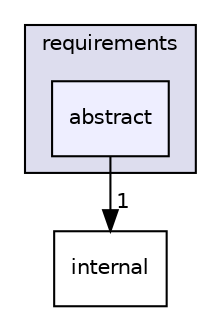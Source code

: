 digraph "include/tvm/requirements/abstract" {
  compound=true
  node [ fontsize="10", fontname="Helvetica"];
  edge [ labelfontsize="10", labelfontname="Helvetica"];
  subgraph clusterdir_3da2fb1a4e92ae5a07969183ba8f1a5f {
    graph [ bgcolor="#ddddee", pencolor="black", label="requirements" fontname="Helvetica", fontsize="10", URL="dir_3da2fb1a4e92ae5a07969183ba8f1a5f.html"]
  dir_219f77fecb6dd5880825c8e25295d6cd [shape=box, label="abstract", style="filled", fillcolor="#eeeeff", pencolor="black", URL="dir_219f77fecb6dd5880825c8e25295d6cd.html"];
  }
  dir_020a04e36825fdb5d137e6f4f382bacd [shape=box label="internal" URL="dir_020a04e36825fdb5d137e6f4f382bacd.html"];
  dir_219f77fecb6dd5880825c8e25295d6cd->dir_020a04e36825fdb5d137e6f4f382bacd [headlabel="1", labeldistance=1.5 headhref="dir_000024_000007.html"];
}
